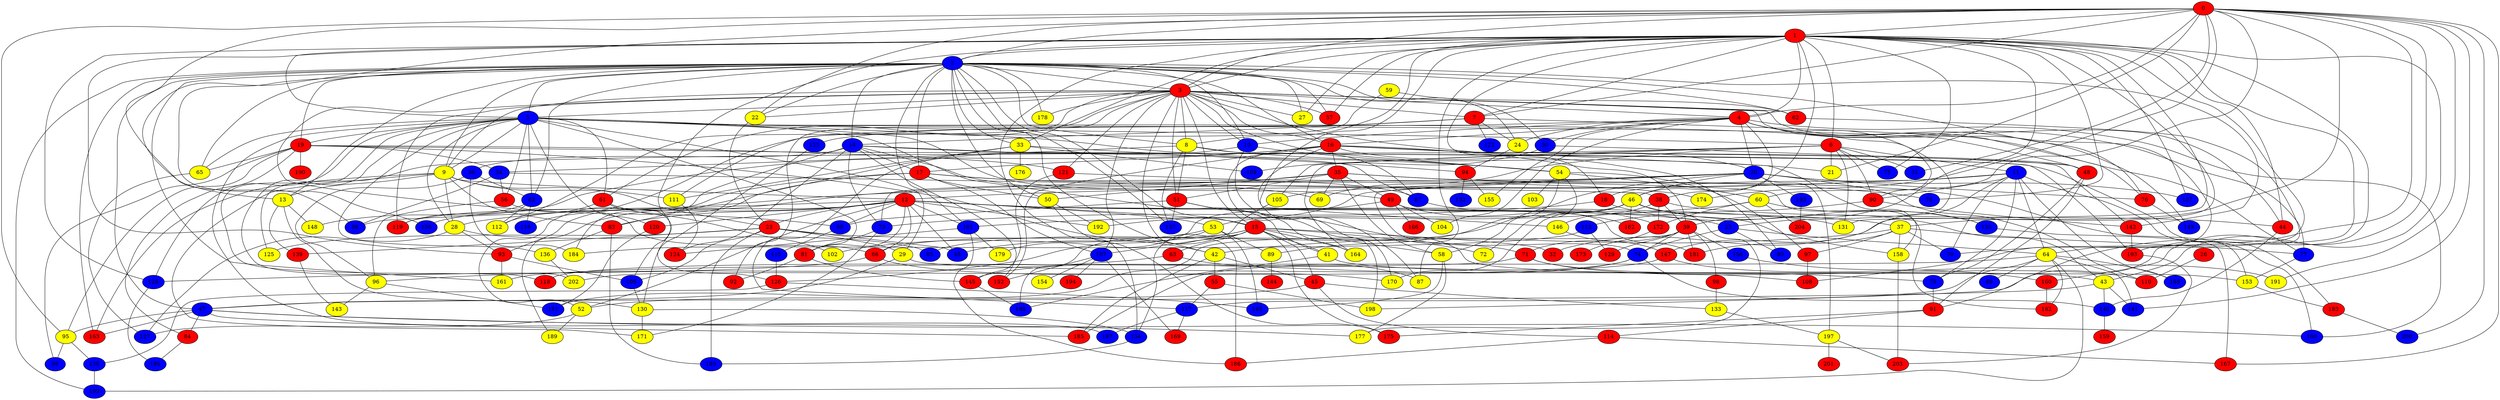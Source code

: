 graph {
0 [style = filled fillcolor = red];
1 [style = filled fillcolor = red];
2 [style = filled fillcolor = blue];
3 [style = filled fillcolor = red];
4 [style = filled fillcolor = red];
5 [style = filled fillcolor = blue];
6 [style = filled fillcolor = red];
7 [style = filled fillcolor = red];
8 [style = filled fillcolor = yellow];
9 [style = filled fillcolor = yellow];
10 [style = filled fillcolor = blue];
11 [style = filled fillcolor = blue];
12 [style = filled fillcolor = red];
13 [style = filled fillcolor = yellow];
14 [style = filled fillcolor = blue];
15 [style = filled fillcolor = red];
16 [style = filled fillcolor = red];
17 [style = filled fillcolor = red];
18 [style = filled fillcolor = red];
19 [style = filled fillcolor = red];
20 [style = filled fillcolor = blue];
21 [style = filled fillcolor = yellow];
22 [style = filled fillcolor = yellow];
23 [style = filled fillcolor = red];
24 [style = filled fillcolor = yellow];
25 [style = filled fillcolor = blue];
26 [style = filled fillcolor = red];
27 [style = filled fillcolor = yellow];
28 [style = filled fillcolor = yellow];
29 [style = filled fillcolor = yellow];
30 [style = filled fillcolor = blue];
31 [style = filled fillcolor = blue];
32 [style = filled fillcolor = red];
33 [style = filled fillcolor = yellow];
34 [style = filled fillcolor = blue];
35 [style = filled fillcolor = red];
36 [style = filled fillcolor = blue];
37 [style = filled fillcolor = yellow];
38 [style = filled fillcolor = red];
39 [style = filled fillcolor = red];
40 [style = filled fillcolor = blue];
41 [style = filled fillcolor = yellow];
42 [style = filled fillcolor = yellow];
43 [style = filled fillcolor = yellow];
44 [style = filled fillcolor = red];
45 [style = filled fillcolor = red];
46 [style = filled fillcolor = yellow];
47 [style = filled fillcolor = blue];
48 [style = filled fillcolor = red];
49 [style = filled fillcolor = red];
50 [style = filled fillcolor = yellow];
51 [style = filled fillcolor = red];
52 [style = filled fillcolor = yellow];
53 [style = filled fillcolor = yellow];
54 [style = filled fillcolor = yellow];
55 [style = filled fillcolor = red];
56 [style = filled fillcolor = red];
57 [style = filled fillcolor = red];
58 [style = filled fillcolor = yellow];
59 [style = filled fillcolor = yellow];
60 [style = filled fillcolor = yellow];
61 [style = filled fillcolor = red];
62 [style = filled fillcolor = red];
63 [style = filled fillcolor = red];
64 [style = filled fillcolor = yellow];
65 [style = filled fillcolor = yellow];
66 [style = filled fillcolor = red];
67 [style = filled fillcolor = blue];
68 [style = filled fillcolor = blue];
69 [style = filled fillcolor = yellow];
70 [style = filled fillcolor = blue];
71 [style = filled fillcolor = red];
72 [style = filled fillcolor = yellow];
73 [style = filled fillcolor = blue];
74 [style = filled fillcolor = blue];
75 [style = filled fillcolor = blue];
76 [style = filled fillcolor = red];
77 [style = filled fillcolor = blue];
78 [style = filled fillcolor = blue];
79 [style = filled fillcolor = blue];
80 [style = filled fillcolor = blue];
81 [style = filled fillcolor = red];
82 [style = filled fillcolor = blue];
83 [style = filled fillcolor = red];
84 [style = filled fillcolor = red];
85 [style = filled fillcolor = blue];
86 [style = filled fillcolor = blue];
87 [style = filled fillcolor = yellow];
88 [style = filled fillcolor = blue];
89 [style = filled fillcolor = yellow];
90 [style = filled fillcolor = red];
91 [style = filled fillcolor = red];
92 [style = filled fillcolor = red];
93 [style = filled fillcolor = red];
94 [style = filled fillcolor = red];
95 [style = filled fillcolor = yellow];
96 [style = filled fillcolor = yellow];
97 [style = filled fillcolor = red];
98 [style = filled fillcolor = red];
99 [style = filled fillcolor = blue];
100 [style = filled fillcolor = blue];
101 [style = filled fillcolor = blue];
102 [style = filled fillcolor = yellow];
103 [style = filled fillcolor = yellow];
104 [style = filled fillcolor = yellow];
105 [style = filled fillcolor = yellow];
106 [style = filled fillcolor = blue];
107 [style = filled fillcolor = blue];
108 [style = filled fillcolor = red];
109 [style = filled fillcolor = blue];
110 [style = filled fillcolor = red];
111 [style = filled fillcolor = yellow];
112 [style = filled fillcolor = yellow];
113 [style = filled fillcolor = blue];
114 [style = filled fillcolor = red];
115 [style = filled fillcolor = blue];
116 [style = filled fillcolor = blue];
117 [style = filled fillcolor = blue];
118 [style = filled fillcolor = red];
119 [style = filled fillcolor = red];
120 [style = filled fillcolor = red];
121 [style = filled fillcolor = red];
122 [style = filled fillcolor = blue];
123 [style = filled fillcolor = blue];
124 [style = filled fillcolor = red];
125 [style = filled fillcolor = yellow];
126 [style = filled fillcolor = red];
127 [style = filled fillcolor = blue];
128 [style = filled fillcolor = blue];
129 [style = filled fillcolor = red];
130 [style = filled fillcolor = yellow];
131 [style = filled fillcolor = yellow];
132 [style = filled fillcolor = blue];
133 [style = filled fillcolor = yellow];
134 [style = filled fillcolor = blue];
135 [style = filled fillcolor = blue];
136 [style = filled fillcolor = yellow];
137 [style = filled fillcolor = blue];
138 [style = filled fillcolor = blue];
139 [style = filled fillcolor = red];
140 [style = filled fillcolor = blue];
141 [style = filled fillcolor = blue];
142 [style = filled fillcolor = red];
143 [style = filled fillcolor = yellow];
144 [style = filled fillcolor = red];
145 [style = filled fillcolor = red];
146 [style = filled fillcolor = yellow];
147 [style = filled fillcolor = red];
148 [style = filled fillcolor = yellow];
149 [style = filled fillcolor = blue];
150 [style = filled fillcolor = blue];
151 [style = filled fillcolor = blue];
152 [style = filled fillcolor = red];
153 [style = filled fillcolor = yellow];
154 [style = filled fillcolor = yellow];
155 [style = filled fillcolor = yellow];
156 [style = filled fillcolor = blue];
157 [style = filled fillcolor = blue];
158 [style = filled fillcolor = yellow];
159 [style = filled fillcolor = red];
160 [style = filled fillcolor = red];
161 [style = filled fillcolor = yellow];
162 [style = filled fillcolor = red];
163 [style = filled fillcolor = red];
164 [style = filled fillcolor = yellow];
165 [style = filled fillcolor = blue];
166 [style = filled fillcolor = red];
167 [style = filled fillcolor = red];
168 [style = filled fillcolor = blue];
169 [style = filled fillcolor = red];
170 [style = filled fillcolor = yellow];
171 [style = filled fillcolor = yellow];
172 [style = filled fillcolor = red];
173 [style = filled fillcolor = red];
174 [style = filled fillcolor = yellow];
175 [style = filled fillcolor = red];
176 [style = filled fillcolor = yellow];
177 [style = filled fillcolor = yellow];
178 [style = filled fillcolor = yellow];
179 [style = filled fillcolor = yellow];
180 [style = filled fillcolor = blue];
181 [style = filled fillcolor = red];
182 [style = filled fillcolor = red];
183 [style = filled fillcolor = red];
184 [style = filled fillcolor = yellow];
185 [style = filled fillcolor = red];
186 [style = filled fillcolor = red];
187 [style = filled fillcolor = blue];
188 [style = filled fillcolor = blue];
189 [style = filled fillcolor = yellow];
190 [style = filled fillcolor = red];
191 [style = filled fillcolor = yellow];
192 [style = filled fillcolor = yellow];
193 [style = filled fillcolor = red];
194 [style = filled fillcolor = red];
195 [style = filled fillcolor = blue];
196 [style = filled fillcolor = blue];
197 [style = filled fillcolor = yellow];
198 [style = filled fillcolor = yellow];
199 [style = filled fillcolor = blue];
200 [style = filled fillcolor = blue];
201 [style = filled fillcolor = red];
202 [style = filled fillcolor = yellow];
203 [style = filled fillcolor = red];
204 [style = filled fillcolor = red];
0 -- 4;
0 -- 3;
0 -- 2;
0 -- 1;
0 -- 7;
0 -- 13;
0 -- 21;
0 -- 22;
0 -- 31;
0 -- 37;
0 -- 60;
0 -- 70;
0 -- 86;
0 -- 95;
0 -- 141;
0 -- 160;
0 -- 167;
0 -- 174;
0 -- 191;
0 -- 200;
1 -- 2;
1 -- 3;
1 -- 4;
1 -- 5;
1 -- 6;
1 -- 7;
1 -- 8;
1 -- 18;
1 -- 27;
1 -- 32;
1 -- 33;
1 -- 39;
1 -- 43;
1 -- 44;
1 -- 46;
1 -- 57;
1 -- 75;
1 -- 78;
1 -- 87;
1 -- 93;
1 -- 106;
1 -- 108;
1 -- 128;
1 -- 131;
1 -- 134;
1 -- 137;
1 -- 146;
1 -- 193;
1 -- 198;
2 -- 3;
2 -- 5;
2 -- 8;
2 -- 9;
2 -- 10;
2 -- 13;
2 -- 14;
2 -- 15;
2 -- 16;
2 -- 17;
2 -- 19;
2 -- 22;
2 -- 24;
2 -- 27;
2 -- 30;
2 -- 33;
2 -- 42;
2 -- 47;
2 -- 50;
2 -- 57;
2 -- 62;
2 -- 65;
2 -- 76;
2 -- 82;
2 -- 101;
2 -- 142;
2 -- 150;
2 -- 157;
2 -- 161;
2 -- 163;
2 -- 178;
2 -- 199;
3 -- 4;
3 -- 5;
3 -- 7;
3 -- 8;
3 -- 9;
3 -- 10;
3 -- 15;
3 -- 16;
3 -- 20;
3 -- 22;
3 -- 27;
3 -- 44;
3 -- 51;
3 -- 54;
3 -- 57;
3 -- 61;
3 -- 62;
3 -- 64;
3 -- 88;
3 -- 92;
3 -- 107;
3 -- 112;
3 -- 119;
3 -- 121;
3 -- 178;
3 -- 186;
4 -- 10;
4 -- 16;
4 -- 20;
4 -- 24;
4 -- 25;
4 -- 30;
4 -- 38;
4 -- 76;
4 -- 77;
4 -- 100;
4 -- 104;
4 -- 116;
4 -- 149;
4 -- 155;
5 -- 6;
5 -- 9;
5 -- 19;
5 -- 28;
5 -- 29;
5 -- 41;
5 -- 48;
5 -- 49;
5 -- 54;
5 -- 56;
5 -- 61;
5 -- 65;
5 -- 81;
5 -- 82;
5 -- 90;
5 -- 118;
5 -- 120;
5 -- 128;
5 -- 136;
5 -- 187;
5 -- 202;
6 -- 11;
6 -- 21;
6 -- 31;
6 -- 69;
6 -- 75;
6 -- 90;
6 -- 105;
6 -- 125;
6 -- 131;
6 -- 164;
7 -- 14;
7 -- 24;
7 -- 77;
7 -- 122;
7 -- 123;
8 -- 21;
8 -- 34;
8 -- 51;
8 -- 67;
8 -- 157;
9 -- 12;
9 -- 13;
9 -- 23;
9 -- 28;
9 -- 83;
9 -- 111;
9 -- 163;
9 -- 171;
10 -- 54;
10 -- 108;
10 -- 117;
11 -- 12;
11 -- 18;
11 -- 64;
11 -- 70;
11 -- 79;
11 -- 90;
11 -- 100;
11 -- 119;
11 -- 147;
11 -- 168;
12 -- 15;
12 -- 23;
12 -- 25;
12 -- 28;
12 -- 37;
12 -- 40;
12 -- 52;
12 -- 53;
12 -- 66;
12 -- 81;
12 -- 83;
12 -- 86;
12 -- 88;
12 -- 101;
12 -- 120;
12 -- 131;
12 -- 150;
12 -- 158;
12 -- 192;
13 -- 130;
13 -- 139;
13 -- 148;
14 -- 17;
14 -- 36;
14 -- 67;
14 -- 69;
14 -- 73;
14 -- 124;
14 -- 152;
14 -- 184;
14 -- 193;
15 -- 32;
15 -- 40;
15 -- 41;
15 -- 45;
15 -- 58;
15 -- 63;
15 -- 66;
15 -- 72;
15 -- 107;
15 -- 134;
15 -- 164;
15 -- 175;
16 -- 17;
16 -- 35;
16 -- 39;
16 -- 48;
16 -- 80;
16 -- 87;
16 -- 142;
16 -- 148;
16 -- 152;
16 -- 158;
16 -- 170;
17 -- 50;
17 -- 52;
17 -- 67;
17 -- 93;
17 -- 107;
17 -- 174;
18 -- 43;
18 -- 73;
19 -- 34;
19 -- 42;
19 -- 65;
19 -- 84;
19 -- 95;
19 -- 99;
19 -- 121;
19 -- 183;
19 -- 190;
20 -- 46;
20 -- 73;
20 -- 74;
20 -- 76;
20 -- 85;
20 -- 105;
20 -- 110;
20 -- 137;
20 -- 192;
20 -- 195;
20 -- 197;
22 -- 23;
23 -- 29;
23 -- 40;
23 -- 71;
23 -- 106;
23 -- 125;
23 -- 139;
23 -- 180;
24 -- 94;
25 -- 64;
25 -- 74;
25 -- 80;
26 -- 110;
28 -- 85;
28 -- 93;
28 -- 127;
29 -- 47;
29 -- 153;
30 -- 48;
30 -- 109;
33 -- 83;
33 -- 94;
33 -- 109;
33 -- 111;
33 -- 176;
34 -- 38;
34 -- 56;
34 -- 86;
35 -- 49;
35 -- 50;
35 -- 51;
35 -- 58;
35 -- 69;
35 -- 78;
35 -- 153;
35 -- 189;
36 -- 82;
36 -- 96;
36 -- 184;
37 -- 42;
37 -- 70;
37 -- 77;
37 -- 97;
37 -- 158;
37 -- 181;
38 -- 39;
38 -- 44;
38 -- 146;
38 -- 172;
39 -- 71;
39 -- 74;
39 -- 98;
39 -- 129;
39 -- 151;
39 -- 156;
39 -- 181;
41 -- 43;
41 -- 188;
42 -- 45;
42 -- 55;
42 -- 185;
43 -- 47;
43 -- 140;
43 -- 141;
44 -- 140;
45 -- 52;
45 -- 114;
45 -- 133;
46 -- 53;
46 -- 72;
46 -- 135;
46 -- 162;
46 -- 170;
46 -- 177;
47 -- 84;
47 -- 95;
47 -- 100;
47 -- 163;
47 -- 177;
47 -- 185;
48 -- 79;
48 -- 91;
49 -- 104;
49 -- 162;
49 -- 166;
49 -- 179;
49 -- 181;
50 -- 175;
50 -- 192;
51 -- 88;
51 -- 157;
51 -- 164;
51 -- 198;
52 -- 127;
52 -- 189;
53 -- 89;
53 -- 102;
53 -- 126;
53 -- 165;
54 -- 58;
54 -- 60;
54 -- 89;
54 -- 97;
54 -- 103;
55 -- 117;
55 -- 198;
56 -- 66;
56 -- 96;
58 -- 165;
58 -- 177;
59 -- 62;
59 -- 111;
60 -- 101;
60 -- 135;
60 -- 172;
60 -- 204;
61 -- 102;
61 -- 112;
61 -- 126;
62 -- 91;
63 -- 87;
63 -- 96;
64 -- 68;
64 -- 117;
64 -- 141;
64 -- 161;
64 -- 168;
64 -- 182;
64 -- 199;
65 -- 127;
66 -- 128;
66 -- 170;
67 -- 172;
71 -- 79;
71 -- 110;
71 -- 118;
73 -- 81;
73 -- 171;
74 -- 140;
74 -- 145;
74 -- 185;
76 -- 149;
77 -- 153;
79 -- 91;
81 -- 92;
81 -- 145;
82 -- 112;
82 -- 116;
82 -- 119;
83 -- 136;
83 -- 180;
84 -- 196;
88 -- 115;
89 -- 144;
90 -- 113;
90 -- 142;
91 -- 114;
91 -- 175;
93 -- 106;
93 -- 161;
94 -- 132;
94 -- 155;
95 -- 99;
95 -- 138;
96 -- 143;
96 -- 151;
97 -- 108;
98 -- 133;
101 -- 124;
101 -- 179;
101 -- 186;
105 -- 188;
106 -- 130;
107 -- 152;
107 -- 154;
107 -- 169;
107 -- 194;
111 -- 124;
113 -- 129;
113 -- 184;
114 -- 167;
114 -- 186;
115 -- 126;
117 -- 169;
117 -- 187;
120 -- 151;
121 -- 145;
121 -- 182;
123 -- 130;
126 -- 138;
126 -- 165;
128 -- 196;
130 -- 134;
130 -- 171;
133 -- 197;
134 -- 180;
135 -- 167;
136 -- 202;
138 -- 199;
139 -- 143;
140 -- 159;
142 -- 193;
145 -- 188;
146 -- 147;
147 -- 191;
147 -- 202;
153 -- 183;
156 -- 160;
158 -- 203;
160 -- 182;
172 -- 173;
183 -- 200;
193 -- 203;
195 -- 204;
197 -- 201;
197 -- 203;
}
